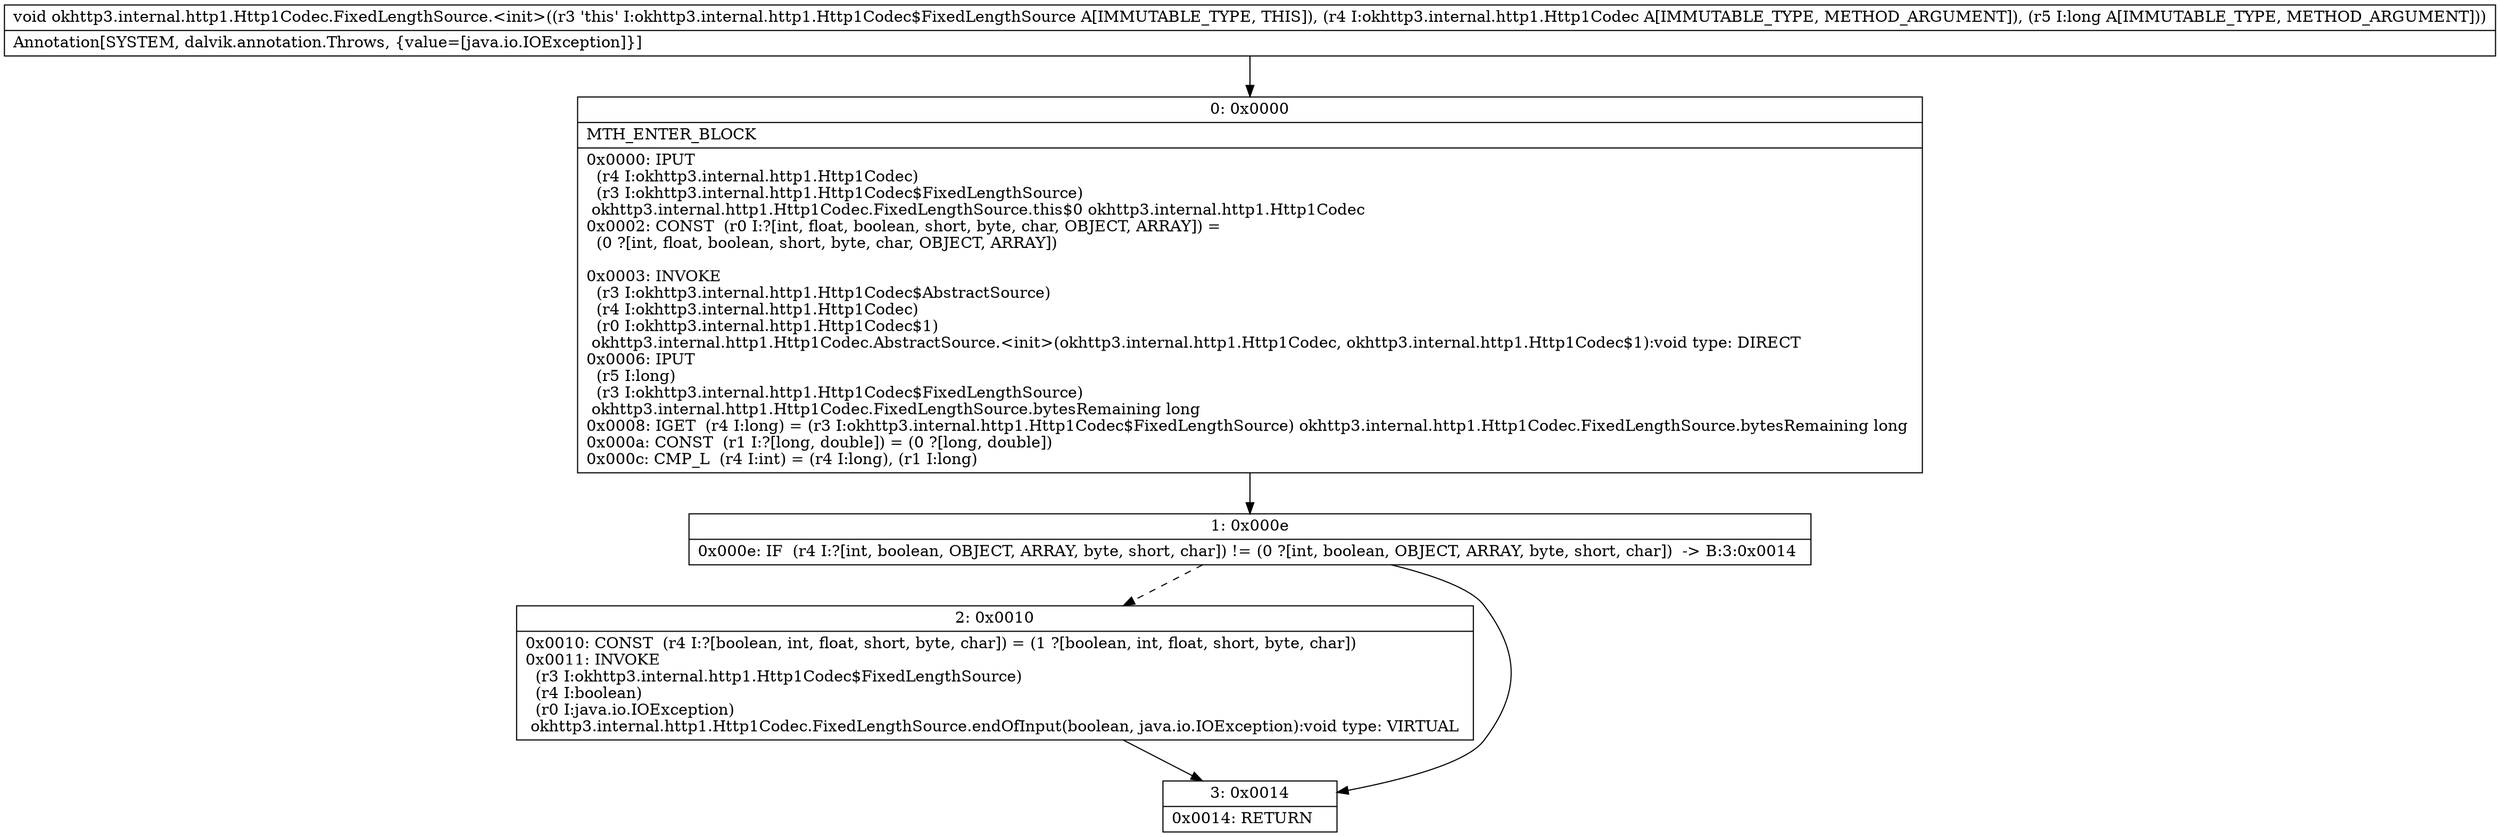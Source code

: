 digraph "CFG forokhttp3.internal.http1.Http1Codec.FixedLengthSource.\<init\>(Lokhttp3\/internal\/http1\/Http1Codec;J)V" {
Node_0 [shape=record,label="{0\:\ 0x0000|MTH_ENTER_BLOCK\l|0x0000: IPUT  \l  (r4 I:okhttp3.internal.http1.Http1Codec)\l  (r3 I:okhttp3.internal.http1.Http1Codec$FixedLengthSource)\l okhttp3.internal.http1.Http1Codec.FixedLengthSource.this$0 okhttp3.internal.http1.Http1Codec \l0x0002: CONST  (r0 I:?[int, float, boolean, short, byte, char, OBJECT, ARRAY]) = \l  (0 ?[int, float, boolean, short, byte, char, OBJECT, ARRAY])\l \l0x0003: INVOKE  \l  (r3 I:okhttp3.internal.http1.Http1Codec$AbstractSource)\l  (r4 I:okhttp3.internal.http1.Http1Codec)\l  (r0 I:okhttp3.internal.http1.Http1Codec$1)\l okhttp3.internal.http1.Http1Codec.AbstractSource.\<init\>(okhttp3.internal.http1.Http1Codec, okhttp3.internal.http1.Http1Codec$1):void type: DIRECT \l0x0006: IPUT  \l  (r5 I:long)\l  (r3 I:okhttp3.internal.http1.Http1Codec$FixedLengthSource)\l okhttp3.internal.http1.Http1Codec.FixedLengthSource.bytesRemaining long \l0x0008: IGET  (r4 I:long) = (r3 I:okhttp3.internal.http1.Http1Codec$FixedLengthSource) okhttp3.internal.http1.Http1Codec.FixedLengthSource.bytesRemaining long \l0x000a: CONST  (r1 I:?[long, double]) = (0 ?[long, double]) \l0x000c: CMP_L  (r4 I:int) = (r4 I:long), (r1 I:long) \l}"];
Node_1 [shape=record,label="{1\:\ 0x000e|0x000e: IF  (r4 I:?[int, boolean, OBJECT, ARRAY, byte, short, char]) != (0 ?[int, boolean, OBJECT, ARRAY, byte, short, char])  \-\> B:3:0x0014 \l}"];
Node_2 [shape=record,label="{2\:\ 0x0010|0x0010: CONST  (r4 I:?[boolean, int, float, short, byte, char]) = (1 ?[boolean, int, float, short, byte, char]) \l0x0011: INVOKE  \l  (r3 I:okhttp3.internal.http1.Http1Codec$FixedLengthSource)\l  (r4 I:boolean)\l  (r0 I:java.io.IOException)\l okhttp3.internal.http1.Http1Codec.FixedLengthSource.endOfInput(boolean, java.io.IOException):void type: VIRTUAL \l}"];
Node_3 [shape=record,label="{3\:\ 0x0014|0x0014: RETURN   \l}"];
MethodNode[shape=record,label="{void okhttp3.internal.http1.Http1Codec.FixedLengthSource.\<init\>((r3 'this' I:okhttp3.internal.http1.Http1Codec$FixedLengthSource A[IMMUTABLE_TYPE, THIS]), (r4 I:okhttp3.internal.http1.Http1Codec A[IMMUTABLE_TYPE, METHOD_ARGUMENT]), (r5 I:long A[IMMUTABLE_TYPE, METHOD_ARGUMENT]))  | Annotation[SYSTEM, dalvik.annotation.Throws, \{value=[java.io.IOException]\}]\l}"];
MethodNode -> Node_0;
Node_0 -> Node_1;
Node_1 -> Node_2[style=dashed];
Node_1 -> Node_3;
Node_2 -> Node_3;
}

